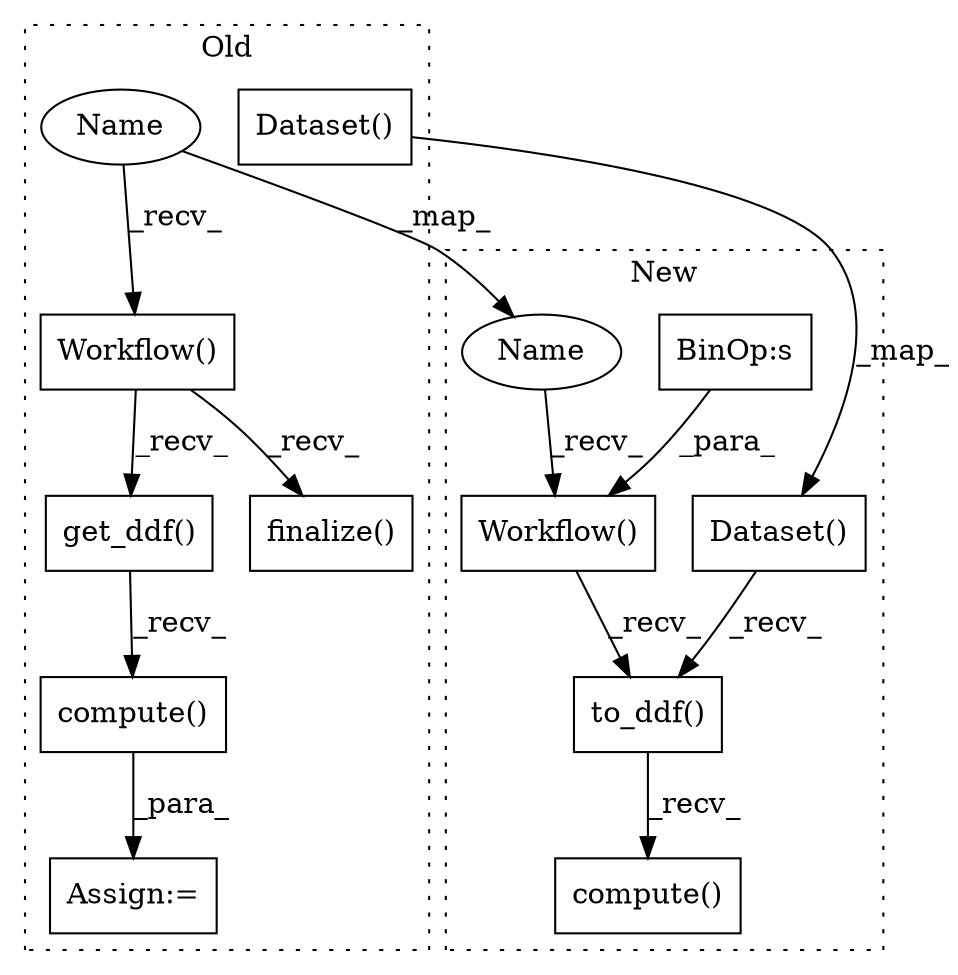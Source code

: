 digraph G {
subgraph cluster0 {
1 [label="compute()" a="75" s="14370" l="52" shape="box"];
3 [label="get_ddf()" a="75" s="14370" l="19" shape="box"];
7 [label="Workflow()" a="75" s="14134" l="79" shape="box"];
8 [label="Dataset()" a="75" s="14320,14334" l="12,1" shape="box"];
10 [label="Assign:=" a="68" s="14367" l="3" shape="box"];
11 [label="finalize()" a="75" s="14279" l="20" shape="box"];
12 [label="Name" a="87" s="14134" l="3" shape="ellipse"];
label = "Old";
style="dotted";
}
subgraph cluster1 {
2 [label="Workflow()" a="75" s="7856,7882" l="13,1" shape="box"];
4 [label="to_ddf()" a="75" s="7925" l="37" shape="box"];
5 [label="compute()" a="75" s="7925" l="47" shape="box"];
6 [label="BinOp:s" a="82" s="7805" l="4" shape="box"];
9 [label="Dataset()" a="75" s="7760,7774" l="12,1" shape="box"];
13 [label="Name" a="87" s="7856" l="3" shape="ellipse"];
label = "New";
style="dotted";
}
1 -> 10 [label="_para_"];
2 -> 4 [label="_recv_"];
3 -> 1 [label="_recv_"];
4 -> 5 [label="_recv_"];
6 -> 2 [label="_para_"];
7 -> 11 [label="_recv_"];
7 -> 3 [label="_recv_"];
8 -> 9 [label="_map_"];
9 -> 4 [label="_recv_"];
12 -> 7 [label="_recv_"];
12 -> 13 [label="_map_"];
13 -> 2 [label="_recv_"];
}